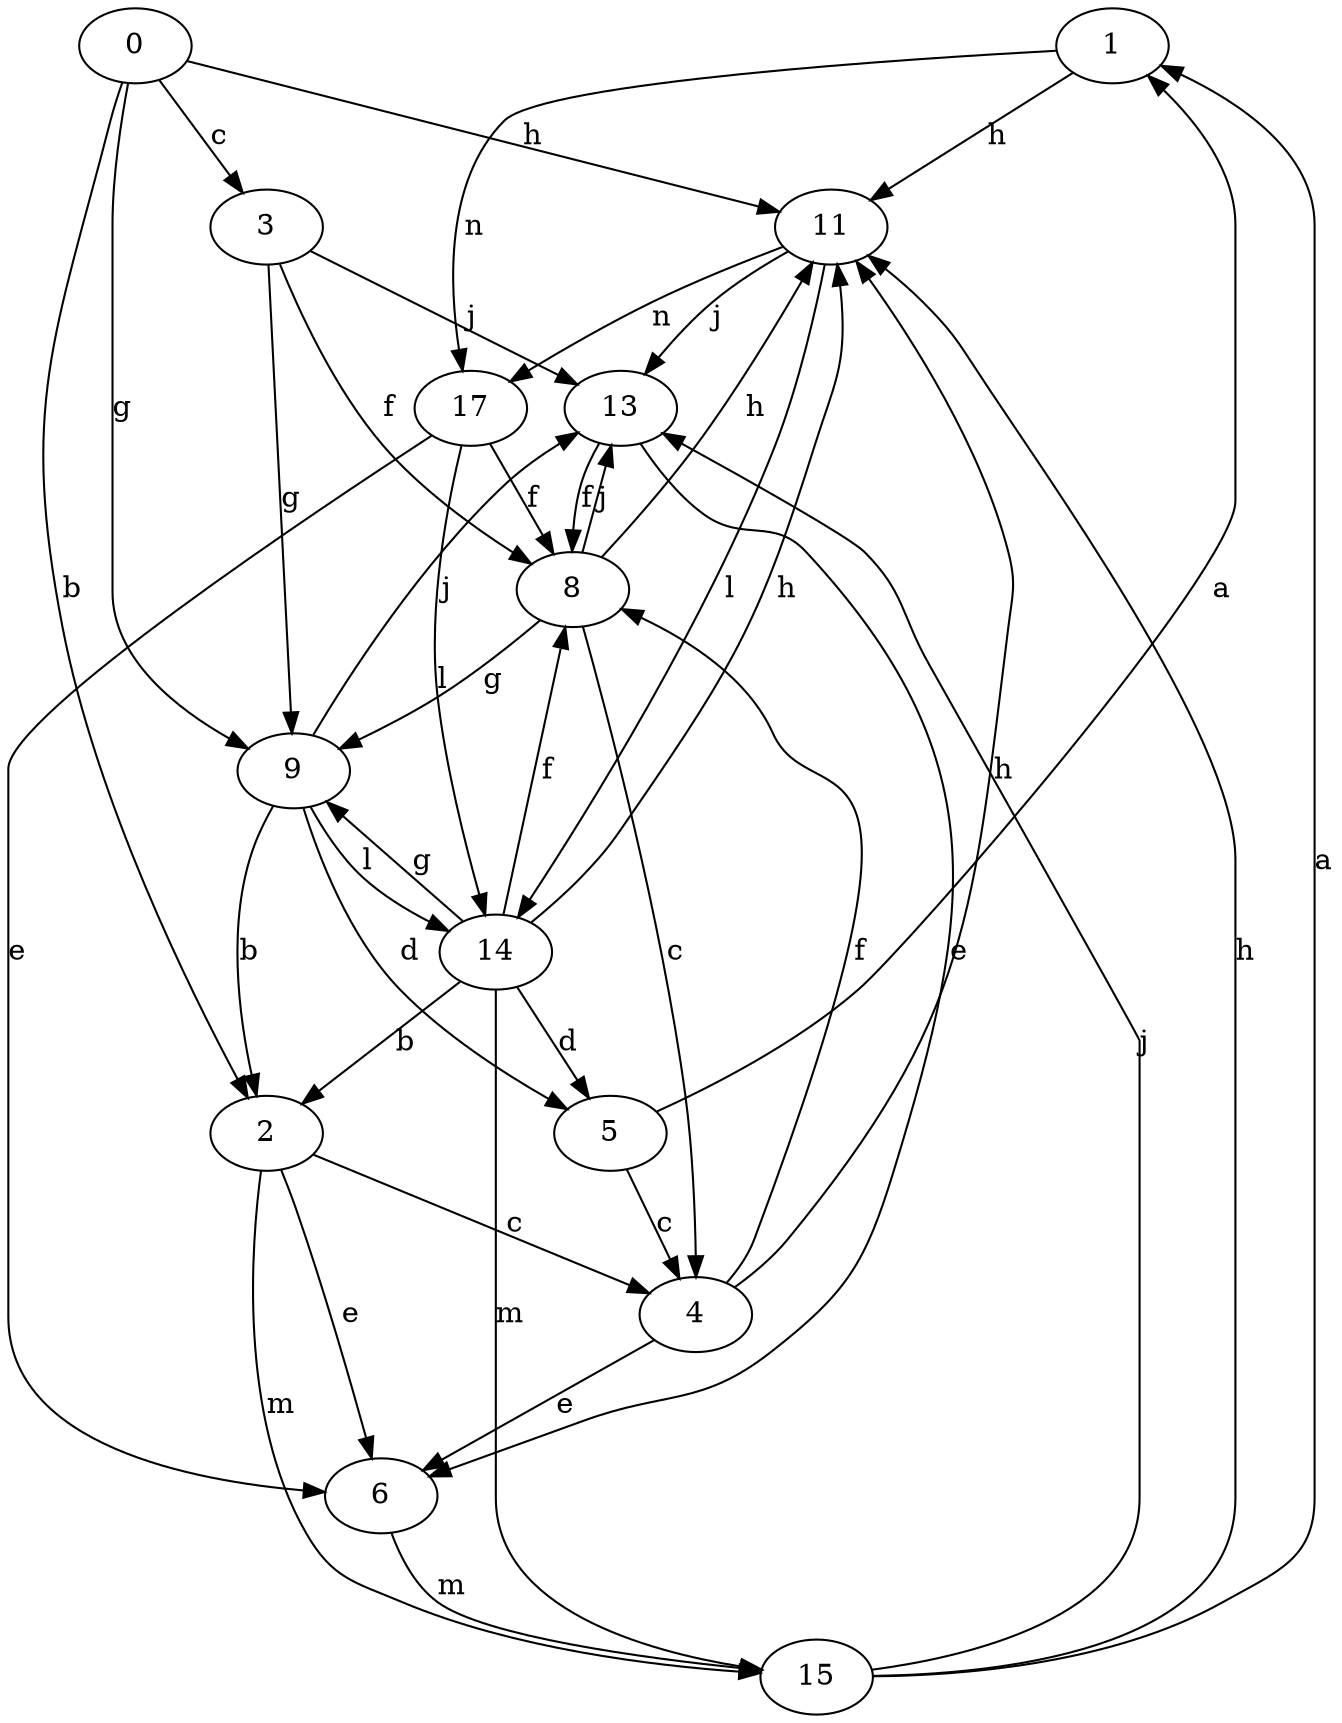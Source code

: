 strict digraph  {
1;
2;
3;
4;
5;
6;
8;
9;
11;
0;
13;
14;
15;
17;
1 -> 11  [label=h];
1 -> 17  [label=n];
2 -> 4  [label=c];
2 -> 6  [label=e];
2 -> 15  [label=m];
3 -> 8  [label=f];
3 -> 9  [label=g];
3 -> 13  [label=j];
4 -> 6  [label=e];
4 -> 8  [label=f];
4 -> 11  [label=h];
5 -> 1  [label=a];
5 -> 4  [label=c];
6 -> 15  [label=m];
8 -> 4  [label=c];
8 -> 9  [label=g];
8 -> 11  [label=h];
8 -> 13  [label=j];
9 -> 2  [label=b];
9 -> 5  [label=d];
9 -> 13  [label=j];
9 -> 14  [label=l];
11 -> 13  [label=j];
11 -> 14  [label=l];
11 -> 17  [label=n];
0 -> 2  [label=b];
0 -> 3  [label=c];
0 -> 9  [label=g];
0 -> 11  [label=h];
13 -> 6  [label=e];
13 -> 8  [label=f];
14 -> 2  [label=b];
14 -> 5  [label=d];
14 -> 8  [label=f];
14 -> 9  [label=g];
14 -> 11  [label=h];
14 -> 15  [label=m];
15 -> 1  [label=a];
15 -> 11  [label=h];
15 -> 13  [label=j];
17 -> 6  [label=e];
17 -> 8  [label=f];
17 -> 14  [label=l];
}
